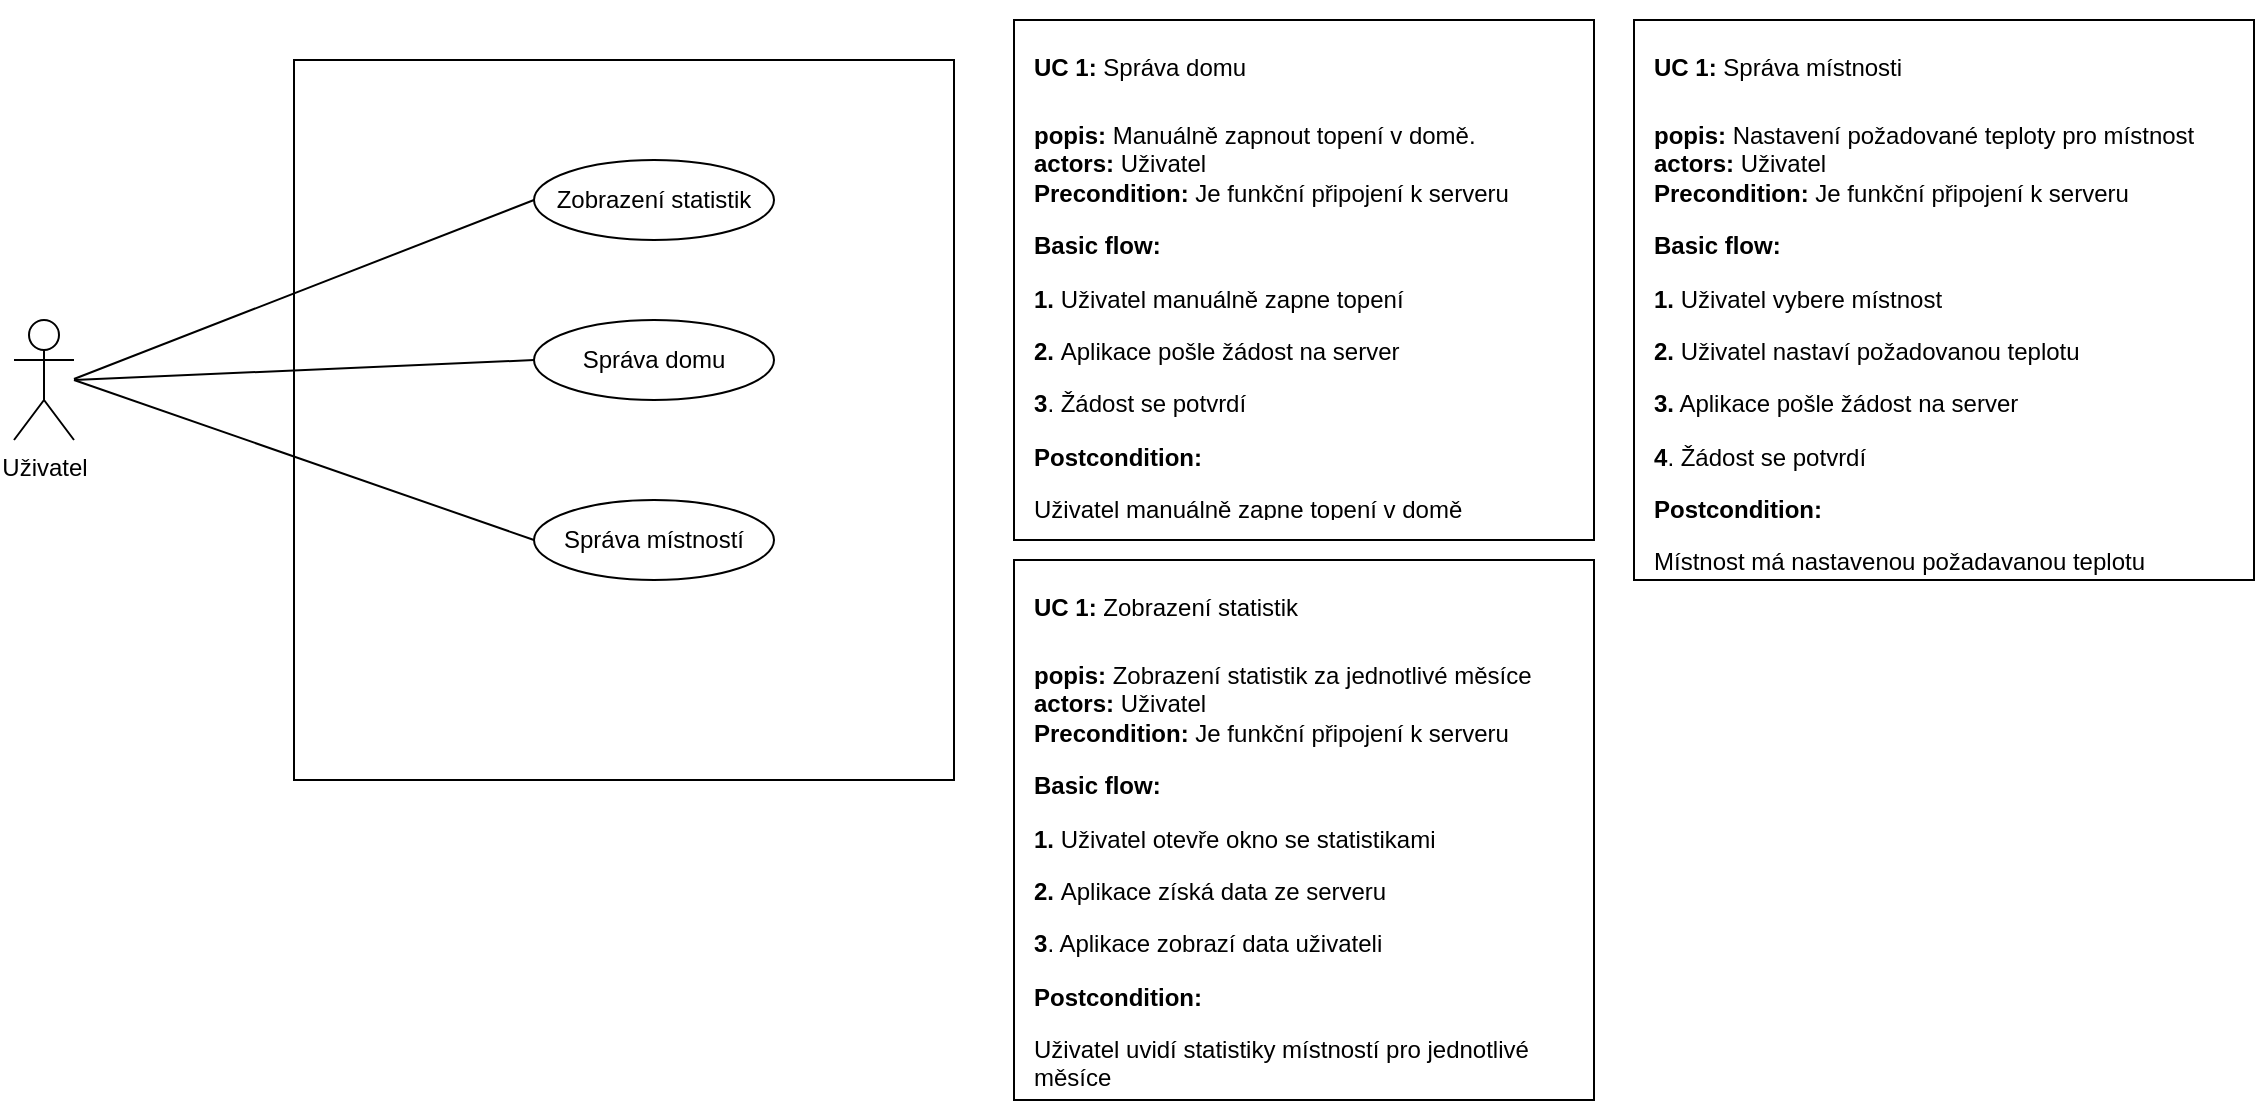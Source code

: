 <mxfile version="13.2.3" type="device"><diagram id="itkLX4idava_zDs7dUQt" name="Page-1"><mxGraphModel dx="1422" dy="775" grid="1" gridSize="10" guides="1" tooltips="1" connect="1" arrows="1" fold="1" page="1" pageScale="1" pageWidth="192000" pageHeight="108000" math="0" shadow="0"><root><mxCell id="0"/><mxCell id="1" parent="0"/><mxCell id="fVOyout9A3Cs5bsQclGK-1" value="Uživatel" style="shape=umlActor;verticalLabelPosition=bottom;labelBackgroundColor=#ffffff;verticalAlign=top;html=1;outlineConnect=0;" parent="1" vertex="1"><mxGeometry x="60" y="220" width="30" height="60" as="geometry"/></mxCell><mxCell id="fVOyout9A3Cs5bsQclGK-3" value="" style="rounded=0;whiteSpace=wrap;html=1;" parent="1" vertex="1"><mxGeometry x="200" y="90" width="330" height="360" as="geometry"/></mxCell><mxCell id="fVOyout9A3Cs5bsQclGK-4" value="Zobrazení statistik" style="ellipse;whiteSpace=wrap;html=1;" parent="1" vertex="1"><mxGeometry x="320" y="140" width="120" height="40" as="geometry"/></mxCell><mxCell id="fVOyout9A3Cs5bsQclGK-7" value="Správa domu" style="ellipse;whiteSpace=wrap;html=1;" parent="1" vertex="1"><mxGeometry x="320" y="220" width="120" height="40" as="geometry"/></mxCell><mxCell id="fVOyout9A3Cs5bsQclGK-9" value="" style="endArrow=none;html=1;entryX=0;entryY=0.5;entryDx=0;entryDy=0;" parent="1" target="fVOyout9A3Cs5bsQclGK-4" edge="1"><mxGeometry width="50" height="50" relative="1" as="geometry"><mxPoint x="90" y="249.5" as="sourcePoint"/><mxPoint x="200" y="249.5" as="targetPoint"/></mxGeometry></mxCell><mxCell id="fVOyout9A3Cs5bsQclGK-11" value="" style="endArrow=none;html=1;entryX=0;entryY=0.5;entryDx=0;entryDy=0;" parent="1" target="fVOyout9A3Cs5bsQclGK-7" edge="1"><mxGeometry width="50" height="50" relative="1" as="geometry"><mxPoint x="90" y="250" as="sourcePoint"/><mxPoint x="340" y="180" as="targetPoint"/></mxGeometry></mxCell><mxCell id="fVOyout9A3Cs5bsQclGK-12" value="" style="rounded=0;whiteSpace=wrap;html=1;" parent="1" vertex="1"><mxGeometry x="870" y="70" width="310" height="280" as="geometry"/></mxCell><mxCell id="fVOyout9A3Cs5bsQclGK-15" value="&lt;h1&gt;&lt;font style=&quot;font-size: 12px&quot;&gt;UC 1:&lt;/font&gt;&lt;font style=&quot;font-size: 12px ; font-weight: normal&quot;&gt; Správa místnosti&lt;/font&gt;&lt;/h1&gt;&lt;div&gt;&lt;font style=&quot;font-size: 12px&quot;&gt;&lt;b&gt;popis:&lt;/b&gt;&lt;/font&gt;&lt;font style=&quot;font-size: 12px ; font-weight: normal&quot;&gt; Nastavení požadované teploty pro místnost&lt;/font&gt;&lt;/div&gt;&lt;div&gt;&lt;font style=&quot;font-size: 12px&quot;&gt;&lt;b&gt;actors:&lt;/b&gt;&lt;/font&gt;&lt;font style=&quot;font-size: 12px ; font-weight: normal&quot;&gt; Uživatel&lt;br&gt;&lt;/font&gt;&lt;/div&gt;&lt;div&gt;&lt;font style=&quot;font-size: 12px&quot;&gt;&lt;b&gt;Precondition: &lt;/b&gt;&lt;/font&gt;&lt;font style=&quot;font-size: 12px ; font-weight: normal&quot;&gt;Je funkční připojení k serveru&lt;/font&gt;&lt;/div&gt;&lt;p&gt;&lt;b&gt;Basic flow:&lt;/b&gt;&lt;/p&gt;&lt;p&gt;&lt;b&gt;1.&lt;/b&gt; Uživatel vybere místnost&lt;/p&gt;&lt;p&gt;&lt;b&gt;2.&lt;/b&gt; Uživatel nastaví požadovanou teplotu&lt;/p&gt;&lt;p&gt;&lt;b&gt;3.&lt;/b&gt; Aplikace pošle žádost na server&lt;/p&gt;&lt;p&gt;&lt;b&gt;4&lt;/b&gt;. Žádost se potvrdí&lt;/p&gt;&lt;p&gt;&lt;b&gt;Postcondition:&lt;/b&gt;&lt;/p&gt;&lt;p&gt;Místnost má nastavenou požadavanou teplotu&lt;/p&gt;" style="text;html=1;strokeColor=none;fillColor=none;spacing=5;spacingTop=-20;whiteSpace=wrap;overflow=hidden;rounded=0;" parent="1" vertex="1"><mxGeometry x="875" y="70" width="295" height="280" as="geometry"/></mxCell><mxCell id="u3d1OlPFGQrbxlKRM3tN-2" value="" style="rounded=0;whiteSpace=wrap;html=1;" parent="1" vertex="1"><mxGeometry x="560" y="340" width="290" height="270" as="geometry"/></mxCell><mxCell id="u3d1OlPFGQrbxlKRM3tN-3" value="&lt;h1&gt;&lt;font style=&quot;font-size: 12px&quot;&gt;UC 1:&lt;/font&gt;&lt;font style=&quot;font-size: 12px ; font-weight: normal&quot;&gt; Zobrazení statistik&lt;/font&gt;&lt;/h1&gt;&lt;div&gt;&lt;font style=&quot;font-size: 12px&quot;&gt;&lt;b&gt;popis:&lt;/b&gt;&lt;/font&gt;&lt;font style=&quot;font-size: 12px ; font-weight: normal&quot;&gt; Zobrazení statistik za jednotlivé měsíce&lt;/font&gt;&lt;/div&gt;&lt;div&gt;&lt;font style=&quot;font-size: 12px&quot;&gt;&lt;b&gt;actors: &lt;/b&gt;&lt;/font&gt;&lt;font style=&quot;font-size: 12px ; font-weight: normal&quot;&gt;Uživatel&lt;/font&gt;&lt;/div&gt;&lt;div&gt;&lt;font style=&quot;font-size: 12px&quot;&gt;&lt;b&gt;Precondition: &lt;/b&gt;&lt;/font&gt;&lt;font style=&quot;font-size: 12px ; font-weight: normal&quot;&gt;Je funkční připojení k serveru&lt;/font&gt;&lt;/div&gt;&lt;p&gt;&lt;b&gt;Basic flow:&lt;/b&gt;&lt;/p&gt;&lt;p&gt;&lt;b&gt;1. &lt;/b&gt;Uživatel otevře okno se statistikami&lt;/p&gt;&lt;p&gt;&lt;b&gt;2. &lt;/b&gt;Aplikace získá data ze serveru&lt;/p&gt;&lt;p&gt;&lt;b&gt;3&lt;/b&gt;. Aplikace zobrazí data uživateli&lt;/p&gt;&lt;p&gt;&lt;b&gt;Postcondition:&lt;/b&gt;&lt;/p&gt;&lt;p&gt;Uživatel uvidí statistiky místností pro jednotlivé měsíce&lt;/p&gt;" style="text;html=1;strokeColor=none;fillColor=none;spacing=5;spacingTop=-20;whiteSpace=wrap;overflow=hidden;rounded=0;" parent="1" vertex="1"><mxGeometry x="565" y="340" width="285" height="270" as="geometry"/></mxCell><mxCell id="ux6OTa8VY0gzfo7YUgV2-1" value="Správa místností" style="ellipse;whiteSpace=wrap;html=1;" vertex="1" parent="1"><mxGeometry x="320" y="310" width="120" height="40" as="geometry"/></mxCell><mxCell id="ux6OTa8VY0gzfo7YUgV2-2" value="" style="endArrow=none;html=1;entryX=0;entryY=0.5;entryDx=0;entryDy=0;" edge="1" parent="1" target="ux6OTa8VY0gzfo7YUgV2-1"><mxGeometry width="50" height="50" relative="1" as="geometry"><mxPoint x="90" y="250" as="sourcePoint"/><mxPoint x="330" y="250" as="targetPoint"/></mxGeometry></mxCell><mxCell id="ux6OTa8VY0gzfo7YUgV2-6" value="" style="rounded=0;whiteSpace=wrap;html=1;" vertex="1" parent="1"><mxGeometry x="560" y="70" width="290" height="260" as="geometry"/></mxCell><mxCell id="ux6OTa8VY0gzfo7YUgV2-4" value="&lt;h1&gt;&lt;font style=&quot;font-size: 12px&quot;&gt;UC 1:&lt;/font&gt;&lt;font style=&quot;font-size: 12px ; font-weight: normal&quot;&gt;&amp;nbsp;Správa domu&lt;/font&gt;&lt;/h1&gt;&lt;div&gt;&lt;font style=&quot;font-size: 12px&quot;&gt;&lt;b&gt;popis:&lt;/b&gt;&lt;/font&gt;&lt;font style=&quot;font-size: 12px ; font-weight: normal&quot;&gt;&amp;nbsp;Manuálně zapnout topení v domě.&lt;/font&gt;&lt;/div&gt;&lt;div&gt;&lt;font style=&quot;font-size: 12px&quot;&gt;&lt;b&gt;actors: &lt;/b&gt;&lt;/font&gt;&lt;font style=&quot;font-size: 12px ; font-weight: normal&quot;&gt;Uživatel&lt;/font&gt;&lt;/div&gt;&lt;div&gt;&lt;font style=&quot;font-size: 12px&quot;&gt;&lt;b&gt;Precondition: &lt;/b&gt;&lt;/font&gt;&lt;font style=&quot;font-size: 12px ; font-weight: normal&quot;&gt;Je funkční připojení k serveru&lt;/font&gt;&lt;/div&gt;&lt;p&gt;&lt;b&gt;Basic flow:&lt;/b&gt;&lt;/p&gt;&lt;p&gt;&lt;b&gt;1. &lt;/b&gt;Uživatel manuálně zapne topení&lt;/p&gt;&lt;p&gt;&lt;b&gt;2. &lt;/b&gt;Aplikace pošle žádost na server&lt;/p&gt;&lt;p&gt;&lt;b&gt;3&lt;/b&gt;. Žádost se potvrdí&lt;/p&gt;&lt;p&gt;&lt;b&gt;Postcondition:&lt;/b&gt;&lt;/p&gt;&lt;p&gt;Uživatel manuálně zapne topení v domě&lt;/p&gt;" style="text;html=1;strokeColor=none;fillColor=none;spacing=5;spacingTop=-20;whiteSpace=wrap;overflow=hidden;rounded=0;" vertex="1" parent="1"><mxGeometry x="565" y="70" width="285" height="250" as="geometry"/></mxCell></root></mxGraphModel></diagram></mxfile>